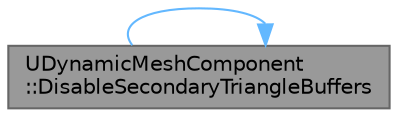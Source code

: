 digraph "UDynamicMeshComponent::DisableSecondaryTriangleBuffers"
{
 // INTERACTIVE_SVG=YES
 // LATEX_PDF_SIZE
  bgcolor="transparent";
  edge [fontname=Helvetica,fontsize=10,labelfontname=Helvetica,labelfontsize=10];
  node [fontname=Helvetica,fontsize=10,shape=box,height=0.2,width=0.4];
  rankdir="LR";
  Node1 [id="Node000001",label="UDynamicMeshComponent\l::DisableSecondaryTriangleBuffers",height=0.2,width=0.4,color="gray40", fillcolor="grey60", style="filled", fontcolor="black",tooltip="Disable secondary triangle buffers."];
  Node1 -> Node1 [id="edge1_Node000001_Node000001",color="steelblue1",style="solid",tooltip=" "];
}
